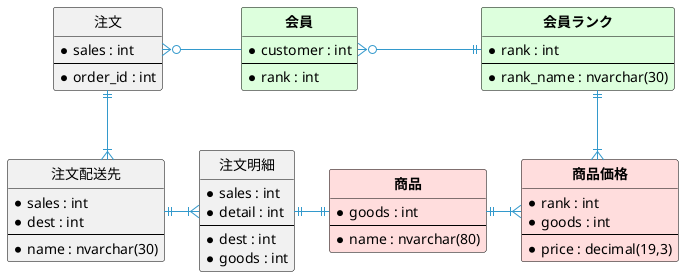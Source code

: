@startuml
hide circle
skinparam Shadowing false
skinparam Linetype ortho
skinparam ClassBorderColor black
skinparam ArrowColor #3399cc

entity "注文" as sales {
    *sales : int
    --
    *order_id : int
}
entity "注文配送先" as sales_dest {
    *sales : int
    *dest : int
    --
    *name : nvarchar(30)
}

entity "注文明細" as sales_detail {
    *sales : int
    *detail : int
    --
    *dest : int
    *goods : int
}

entity "<b>商品" as goods #ffdddd {
    *goods : int
    --
    *name : nvarchar(80)
}
entity "<b>商品価格" as goods_price #ffdddd {
    *rank : int
    *goods : int
    --
    *price : decimal(19,3)
}

entity "<b>会員ランク" as rank #ddffdd {
    *rank : int
    --
    *rank_name : nvarchar(30)
}

entity "<b>会員" as customer #ddffdd {
    *customer : int
    --
    *rank : int
}

sales ||--|{ sales_dest
sales_dest ||-|{ sales_detail
sales_detail ||-|| goods
goods ||-|{ goods_price
rank ||--|{ goods_price
' rank ||-o{ customer
customer }o-|| rank
sales }o- customer

@enduml